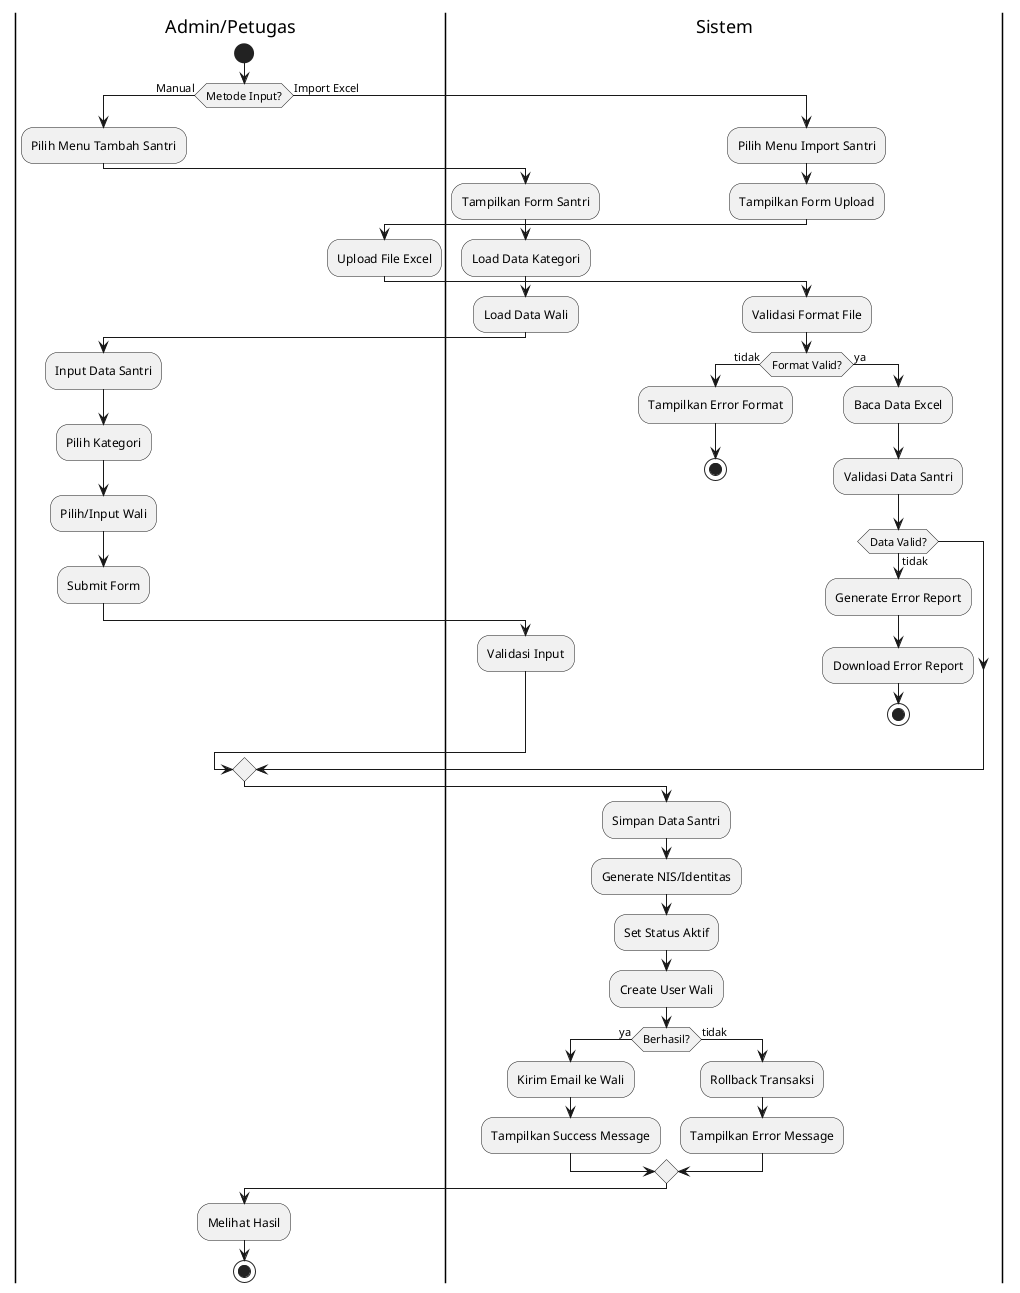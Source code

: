 @startuml Tambah Data Santri

|Admin/Petugas|
start

if (Metode Input?) then (Manual)
    :Pilih Menu Tambah Santri;
    
    |Sistem|
    :Tampilkan Form Santri;
    :Load Data Kategori;
    :Load Data Wali;
    
    |Admin/Petugas|
    :Input Data Santri;
    :Pilih Kategori;
    :Pilih/Input Wali;
    :Submit Form;
    
    |Sistem|
    :Validasi Input;
    
else (Import Excel)
    :Pilih Menu Import Santri;
    
    |Sistem|
    :Tampilkan Form Upload;
    
    |Admin/Petugas|
    :Upload File Excel;
    
    |Sistem|
    :Validasi Format File;
    if (Format Valid?) then (tidak)
        :Tampilkan Error Format;
        stop
    else (ya)
        :Baca Data Excel;
        :Validasi Data Santri;
        
        if (Data Valid?) then (tidak)
            :Generate Error Report;
            :Download Error Report;
            stop
        endif
    endif
endif

|Sistem|
:Simpan Data Santri;
:Generate NIS/Identitas;
:Set Status Aktif;
:Create User Wali;
    
if (Berhasil?) then (ya)
    :Kirim Email ke Wali;
    :Tampilkan Success Message;
else (tidak)
    :Rollback Transaksi;
    :Tampilkan Error Message;
endif

|Admin/Petugas|
:Melihat Hasil;
stop

@enduml